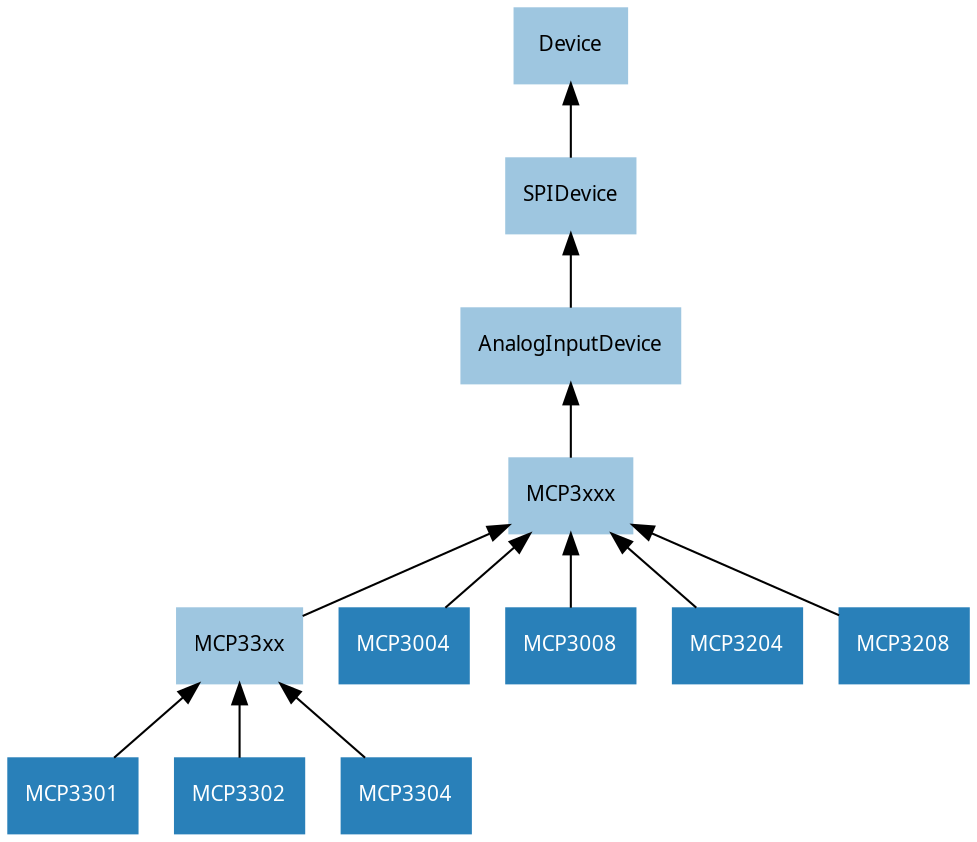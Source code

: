 digraph classes {
    graph [rankdir=BT];
    node [shape=rect, style=filled, fontname=Sans, fontsize=10];
    edge [];

    /* Abstract classes */
    node [color="#9ec6e0", fontcolor="#000000"]
    Device;
    SPIDevice;
    AnalogInputDevice;
    MCP3xxx;
    MCP33xx;

    /* Concrete classes */
    node [color="#2980b9", fontcolor="#ffffff"];
    SPIDevice->Device;
    AnalogInputDevice->SPIDevice;
    MCP3xxx->AnalogInputDevice;
    MCP33xx->MCP3xxx;
    MCP3004->MCP3xxx;
    MCP3008->MCP3xxx;
    MCP3204->MCP3xxx;
    MCP3208->MCP3xxx;
    MCP3301->MCP33xx;
    MCP3302->MCP33xx;
    MCP3304->MCP33xx;
}
